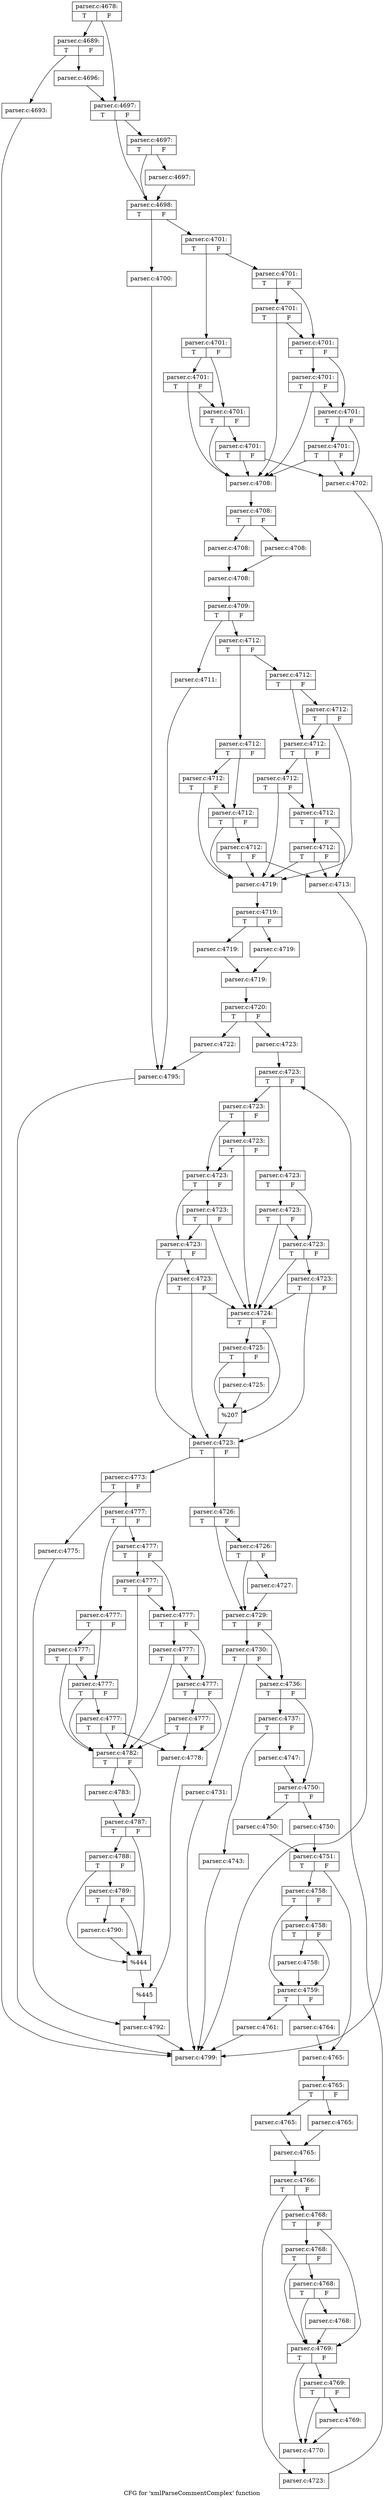 digraph "CFG for 'xmlParseCommentComplex' function" {
	label="CFG for 'xmlParseCommentComplex' function";

	Node0x55d73bc23610 [shape=record,label="{parser.c:4678:|{<s0>T|<s1>F}}"];
	Node0x55d73bc23610 -> Node0x55d73bc27960;
	Node0x55d73bc23610 -> Node0x55d73bc279b0;
	Node0x55d73bc27960 [shape=record,label="{parser.c:4689:|{<s0>T|<s1>F}}"];
	Node0x55d73bc27960 -> Node0x55d73bc282d0;
	Node0x55d73bc27960 -> Node0x55d73bc28320;
	Node0x55d73bc282d0 [shape=record,label="{parser.c:4693:}"];
	Node0x55d73bc282d0 -> Node0x55d73bc25050;
	Node0x55d73bc28320 [shape=record,label="{parser.c:4696:}"];
	Node0x55d73bc28320 -> Node0x55d73bc279b0;
	Node0x55d73bc279b0 [shape=record,label="{parser.c:4697:|{<s0>T|<s1>F}}"];
	Node0x55d73bc279b0 -> Node0x55d73bc289f0;
	Node0x55d73bc279b0 -> Node0x55d73bc289a0;
	Node0x55d73bc289f0 [shape=record,label="{parser.c:4697:|{<s0>T|<s1>F}}"];
	Node0x55d73bc289f0 -> Node0x55d73bc28950;
	Node0x55d73bc289f0 -> Node0x55d73bc289a0;
	Node0x55d73bc28950 [shape=record,label="{parser.c:4697:}"];
	Node0x55d73bc28950 -> Node0x55d73bc289a0;
	Node0x55d73bc289a0 [shape=record,label="{parser.c:4698:|{<s0>T|<s1>F}}"];
	Node0x55d73bc289a0 -> Node0x55d73bc297f0;
	Node0x55d73bc289a0 -> Node0x55d73bc29840;
	Node0x55d73bc297f0 [shape=record,label="{parser.c:4700:}"];
	Node0x55d73bc297f0 -> Node0x55d73bc2a330;
	Node0x55d73bc29840 [shape=record,label="{parser.c:4701:|{<s0>T|<s1>F}}"];
	Node0x55d73bc29840 -> Node0x55d73bc2a4f0;
	Node0x55d73bc29840 -> Node0x55d73bc2a540;
	Node0x55d73bc2a4f0 [shape=record,label="{parser.c:4701:|{<s0>T|<s1>F}}"];
	Node0x55d73bc2a4f0 -> Node0x55d73bc2a830;
	Node0x55d73bc2a4f0 -> Node0x55d73bc2a7e0;
	Node0x55d73bc2a830 [shape=record,label="{parser.c:4701:|{<s0>T|<s1>F}}"];
	Node0x55d73bc2a830 -> Node0x55d73bc2a4a0;
	Node0x55d73bc2a830 -> Node0x55d73bc2a7e0;
	Node0x55d73bc2a7e0 [shape=record,label="{parser.c:4701:|{<s0>T|<s1>F}}"];
	Node0x55d73bc2a7e0 -> Node0x55d73bc2a4a0;
	Node0x55d73bc2a7e0 -> Node0x55d73bc2a790;
	Node0x55d73bc2a790 [shape=record,label="{parser.c:4701:|{<s0>T|<s1>F}}"];
	Node0x55d73bc2a790 -> Node0x55d73bc2a4a0;
	Node0x55d73bc2a790 -> Node0x55d73bc2a450;
	Node0x55d73bc2a540 [shape=record,label="{parser.c:4701:|{<s0>T|<s1>F}}"];
	Node0x55d73bc2a540 -> Node0x55d73bc2aee0;
	Node0x55d73bc2a540 -> Node0x55d73bc2ae90;
	Node0x55d73bc2aee0 [shape=record,label="{parser.c:4701:|{<s0>T|<s1>F}}"];
	Node0x55d73bc2aee0 -> Node0x55d73bc2a4a0;
	Node0x55d73bc2aee0 -> Node0x55d73bc2ae90;
	Node0x55d73bc2ae90 [shape=record,label="{parser.c:4701:|{<s0>T|<s1>F}}"];
	Node0x55d73bc2ae90 -> Node0x55d73bc2b210;
	Node0x55d73bc2ae90 -> Node0x55d73bc2ae40;
	Node0x55d73bc2b210 [shape=record,label="{parser.c:4701:|{<s0>T|<s1>F}}"];
	Node0x55d73bc2b210 -> Node0x55d73bc2a4a0;
	Node0x55d73bc2b210 -> Node0x55d73bc2ae40;
	Node0x55d73bc2ae40 [shape=record,label="{parser.c:4701:|{<s0>T|<s1>F}}"];
	Node0x55d73bc2ae40 -> Node0x55d73bc2b540;
	Node0x55d73bc2ae40 -> Node0x55d73bc2a450;
	Node0x55d73bc2b540 [shape=record,label="{parser.c:4701:|{<s0>T|<s1>F}}"];
	Node0x55d73bc2b540 -> Node0x55d73bc2a4a0;
	Node0x55d73bc2b540 -> Node0x55d73bc2a450;
	Node0x55d73bc2a450 [shape=record,label="{parser.c:4702:}"];
	Node0x55d73bc2a450 -> Node0x55d73bc25050;
	Node0x55d73bc2a4a0 [shape=record,label="{parser.c:4708:}"];
	Node0x55d73bc2a4a0 -> Node0x55d73bc2c060;
	Node0x55d73bc2c060 [shape=record,label="{parser.c:4708:|{<s0>T|<s1>F}}"];
	Node0x55d73bc2c060 -> Node0x55d73bc2c300;
	Node0x55d73bc2c060 -> Node0x55d73bc2c3a0;
	Node0x55d73bc2c300 [shape=record,label="{parser.c:4708:}"];
	Node0x55d73bc2c300 -> Node0x55d73bc2c350;
	Node0x55d73bc2c3a0 [shape=record,label="{parser.c:4708:}"];
	Node0x55d73bc2c3a0 -> Node0x55d73bc2c350;
	Node0x55d73bc2c350 [shape=record,label="{parser.c:4708:}"];
	Node0x55d73bc2c350 -> Node0x55d73bc2bfc0;
	Node0x55d73bc2bfc0 [shape=record,label="{parser.c:4709:|{<s0>T|<s1>F}}"];
	Node0x55d73bc2bfc0 -> Node0x55d73bc2c010;
	Node0x55d73bc2bfc0 -> Node0x55d73bc2d900;
	Node0x55d73bc2c010 [shape=record,label="{parser.c:4711:}"];
	Node0x55d73bc2c010 -> Node0x55d73bc2a330;
	Node0x55d73bc2d900 [shape=record,label="{parser.c:4712:|{<s0>T|<s1>F}}"];
	Node0x55d73bc2d900 -> Node0x55d73bc2dd50;
	Node0x55d73bc2d900 -> Node0x55d73bc2dda0;
	Node0x55d73bc2dd50 [shape=record,label="{parser.c:4712:|{<s0>T|<s1>F}}"];
	Node0x55d73bc2dd50 -> Node0x55d73bc2e090;
	Node0x55d73bc2dd50 -> Node0x55d73bc2e040;
	Node0x55d73bc2e090 [shape=record,label="{parser.c:4712:|{<s0>T|<s1>F}}"];
	Node0x55d73bc2e090 -> Node0x55d73bc2dd00;
	Node0x55d73bc2e090 -> Node0x55d73bc2e040;
	Node0x55d73bc2e040 [shape=record,label="{parser.c:4712:|{<s0>T|<s1>F}}"];
	Node0x55d73bc2e040 -> Node0x55d73bc2dd00;
	Node0x55d73bc2e040 -> Node0x55d73bc2dff0;
	Node0x55d73bc2dff0 [shape=record,label="{parser.c:4712:|{<s0>T|<s1>F}}"];
	Node0x55d73bc2dff0 -> Node0x55d73bc2dd00;
	Node0x55d73bc2dff0 -> Node0x55d73bc2dcb0;
	Node0x55d73bc2dda0 [shape=record,label="{parser.c:4712:|{<s0>T|<s1>F}}"];
	Node0x55d73bc2dda0 -> Node0x55d73bc2e740;
	Node0x55d73bc2dda0 -> Node0x55d73bc2e6f0;
	Node0x55d73bc2e740 [shape=record,label="{parser.c:4712:|{<s0>T|<s1>F}}"];
	Node0x55d73bc2e740 -> Node0x55d73bc2dd00;
	Node0x55d73bc2e740 -> Node0x55d73bc2e6f0;
	Node0x55d73bc2e6f0 [shape=record,label="{parser.c:4712:|{<s0>T|<s1>F}}"];
	Node0x55d73bc2e6f0 -> Node0x55d73bc2ea70;
	Node0x55d73bc2e6f0 -> Node0x55d73bc2e6a0;
	Node0x55d73bc2ea70 [shape=record,label="{parser.c:4712:|{<s0>T|<s1>F}}"];
	Node0x55d73bc2ea70 -> Node0x55d73bc2dd00;
	Node0x55d73bc2ea70 -> Node0x55d73bc2e6a0;
	Node0x55d73bc2e6a0 [shape=record,label="{parser.c:4712:|{<s0>T|<s1>F}}"];
	Node0x55d73bc2e6a0 -> Node0x55d73bc2eda0;
	Node0x55d73bc2e6a0 -> Node0x55d73bc2dcb0;
	Node0x55d73bc2eda0 [shape=record,label="{parser.c:4712:|{<s0>T|<s1>F}}"];
	Node0x55d73bc2eda0 -> Node0x55d73bc2dd00;
	Node0x55d73bc2eda0 -> Node0x55d73bc2dcb0;
	Node0x55d73bc2dcb0 [shape=record,label="{parser.c:4713:}"];
	Node0x55d73bc2dcb0 -> Node0x55d73bc25050;
	Node0x55d73bc2dd00 [shape=record,label="{parser.c:4719:}"];
	Node0x55d73bc2dd00 -> Node0x55d73bc2f700;
	Node0x55d73bc2f700 [shape=record,label="{parser.c:4719:|{<s0>T|<s1>F}}"];
	Node0x55d73bc2f700 -> Node0x55d73bc2f9a0;
	Node0x55d73bc2f700 -> Node0x55d73bc2fa40;
	Node0x55d73bc2f9a0 [shape=record,label="{parser.c:4719:}"];
	Node0x55d73bc2f9a0 -> Node0x55d73bc2f9f0;
	Node0x55d73bc2fa40 [shape=record,label="{parser.c:4719:}"];
	Node0x55d73bc2fa40 -> Node0x55d73bc2f9f0;
	Node0x55d73bc2f9f0 [shape=record,label="{parser.c:4719:}"];
	Node0x55d73bc2f9f0 -> Node0x55d73bc2f660;
	Node0x55d73bc2f660 [shape=record,label="{parser.c:4720:|{<s0>T|<s1>F}}"];
	Node0x55d73bc2f660 -> Node0x55d73bc2f6b0;
	Node0x55d73bc2f660 -> Node0x55d73bc30fa0;
	Node0x55d73bc2f6b0 [shape=record,label="{parser.c:4722:}"];
	Node0x55d73bc2f6b0 -> Node0x55d73bc2a330;
	Node0x55d73bc30fa0 [shape=record,label="{parser.c:4723:}"];
	Node0x55d73bc30fa0 -> Node0x55d73bc312e0;
	Node0x55d73bc312e0 [shape=record,label="{parser.c:4723:|{<s0>T|<s1>F}}"];
	Node0x55d73bc312e0 -> Node0x55d73bc31620;
	Node0x55d73bc312e0 -> Node0x55d73bc31670;
	Node0x55d73bc31620 [shape=record,label="{parser.c:4723:|{<s0>T|<s1>F}}"];
	Node0x55d73bc31620 -> Node0x55d73bc318e0;
	Node0x55d73bc31620 -> Node0x55d73bc31890;
	Node0x55d73bc318e0 [shape=record,label="{parser.c:4723:|{<s0>T|<s1>F}}"];
	Node0x55d73bc318e0 -> Node0x55d73bc315d0;
	Node0x55d73bc318e0 -> Node0x55d73bc31890;
	Node0x55d73bc31890 [shape=record,label="{parser.c:4723:|{<s0>T|<s1>F}}"];
	Node0x55d73bc31890 -> Node0x55d73bc315d0;
	Node0x55d73bc31890 -> Node0x55d73bc31840;
	Node0x55d73bc31840 [shape=record,label="{parser.c:4723:|{<s0>T|<s1>F}}"];
	Node0x55d73bc31840 -> Node0x55d73bc315d0;
	Node0x55d73bc31840 -> Node0x55d73bc31580;
	Node0x55d73bc31670 [shape=record,label="{parser.c:4723:|{<s0>T|<s1>F}}"];
	Node0x55d73bc31670 -> Node0x55d73bc31f10;
	Node0x55d73bc31670 -> Node0x55d73bc31ec0;
	Node0x55d73bc31f10 [shape=record,label="{parser.c:4723:|{<s0>T|<s1>F}}"];
	Node0x55d73bc31f10 -> Node0x55d73bc315d0;
	Node0x55d73bc31f10 -> Node0x55d73bc31ec0;
	Node0x55d73bc31ec0 [shape=record,label="{parser.c:4723:|{<s0>T|<s1>F}}"];
	Node0x55d73bc31ec0 -> Node0x55d73bc32240;
	Node0x55d73bc31ec0 -> Node0x55d73bc31e70;
	Node0x55d73bc32240 [shape=record,label="{parser.c:4723:|{<s0>T|<s1>F}}"];
	Node0x55d73bc32240 -> Node0x55d73bc315d0;
	Node0x55d73bc32240 -> Node0x55d73bc31e70;
	Node0x55d73bc31e70 [shape=record,label="{parser.c:4723:|{<s0>T|<s1>F}}"];
	Node0x55d73bc31e70 -> Node0x55d73bc32570;
	Node0x55d73bc31e70 -> Node0x55d73bc31580;
	Node0x55d73bc32570 [shape=record,label="{parser.c:4723:|{<s0>T|<s1>F}}"];
	Node0x55d73bc32570 -> Node0x55d73bc315d0;
	Node0x55d73bc32570 -> Node0x55d73bc31580;
	Node0x55d73bc315d0 [shape=record,label="{parser.c:4724:|{<s0>T|<s1>F}}"];
	Node0x55d73bc315d0 -> Node0x55d73bc328a0;
	Node0x55d73bc315d0 -> Node0x55d73bc32a10;
	Node0x55d73bc32a10 [shape=record,label="{parser.c:4725:|{<s0>T|<s1>F}}"];
	Node0x55d73bc32a10 -> Node0x55d73bc328a0;
	Node0x55d73bc32a10 -> Node0x55d73bc329c0;
	Node0x55d73bc329c0 [shape=record,label="{parser.c:4725:}"];
	Node0x55d73bc329c0 -> Node0x55d73bc328a0;
	Node0x55d73bc328a0 [shape=record,label="{%207}"];
	Node0x55d73bc328a0 -> Node0x55d73bc31580;
	Node0x55d73bc31580 [shape=record,label="{parser.c:4723:|{<s0>T|<s1>F}}"];
	Node0x55d73bc31580 -> Node0x55d73bc32ef0;
	Node0x55d73bc31580 -> Node0x55d73bc31500;
	Node0x55d73bc32ef0 [shape=record,label="{parser.c:4726:|{<s0>T|<s1>F}}"];
	Node0x55d73bc32ef0 -> Node0x55d73bc33540;
	Node0x55d73bc32ef0 -> Node0x55d73bc334f0;
	Node0x55d73bc33540 [shape=record,label="{parser.c:4726:|{<s0>T|<s1>F}}"];
	Node0x55d73bc33540 -> Node0x55d73bc334a0;
	Node0x55d73bc33540 -> Node0x55d73bc334f0;
	Node0x55d73bc334a0 [shape=record,label="{parser.c:4727:}"];
	Node0x55d73bc334a0 -> Node0x55d73bc334f0;
	Node0x55d73bc334f0 [shape=record,label="{parser.c:4729:|{<s0>T|<s1>F}}"];
	Node0x55d73bc334f0 -> Node0x55d73bc33e10;
	Node0x55d73bc334f0 -> Node0x55d73bc33dc0;
	Node0x55d73bc33e10 [shape=record,label="{parser.c:4730:|{<s0>T|<s1>F}}"];
	Node0x55d73bc33e10 -> Node0x55d73bc33d70;
	Node0x55d73bc33e10 -> Node0x55d73bc33dc0;
	Node0x55d73bc33d70 [shape=record,label="{parser.c:4731:}"];
	Node0x55d73bc33d70 -> Node0x55d73bc25050;
	Node0x55d73bc33dc0 [shape=record,label="{parser.c:4736:|{<s0>T|<s1>F}}"];
	Node0x55d73bc33dc0 -> Node0x55d73bc34b00;
	Node0x55d73bc33dc0 -> Node0x55d73bc34b50;
	Node0x55d73bc34b00 [shape=record,label="{parser.c:4737:|{<s0>T|<s1>F}}"];
	Node0x55d73bc34b00 -> Node0x55d73bc35ad0;
	Node0x55d73bc34b00 -> Node0x55d73bc35b20;
	Node0x55d73bc35ad0 [shape=record,label="{parser.c:4743:}"];
	Node0x55d73bc35ad0 -> Node0x55d73bc25050;
	Node0x55d73bc35b20 [shape=record,label="{parser.c:4747:}"];
	Node0x55d73bc35b20 -> Node0x55d73bc34b50;
	Node0x55d73bc34b50 [shape=record,label="{parser.c:4750:|{<s0>T|<s1>F}}"];
	Node0x55d73bc34b50 -> Node0x55d73bc36680;
	Node0x55d73bc34b50 -> Node0x55d73bc36720;
	Node0x55d73bc36680 [shape=record,label="{parser.c:4750:}"];
	Node0x55d73bc36680 -> Node0x55d73bc366d0;
	Node0x55d73bc36720 [shape=record,label="{parser.c:4750:}"];
	Node0x55d73bc36720 -> Node0x55d73bc366d0;
	Node0x55d73bc366d0 [shape=record,label="{parser.c:4751:|{<s0>T|<s1>F}}"];
	Node0x55d73bc366d0 -> Node0x55d73bc37990;
	Node0x55d73bc366d0 -> Node0x55d73bc379e0;
	Node0x55d73bc37990 [shape=record,label="{parser.c:4758:|{<s0>T|<s1>F}}"];
	Node0x55d73bc37990 -> Node0x55d73bc37e50;
	Node0x55d73bc37990 -> Node0x55d73bc37e00;
	Node0x55d73bc37e50 [shape=record,label="{parser.c:4758:|{<s0>T|<s1>F}}"];
	Node0x55d73bc37e50 -> Node0x55d73bc37db0;
	Node0x55d73bc37e50 -> Node0x55d73bc37e00;
	Node0x55d73bc37db0 [shape=record,label="{parser.c:4758:}"];
	Node0x55d73bc37db0 -> Node0x55d73bc37e00;
	Node0x55d73bc37e00 [shape=record,label="{parser.c:4759:|{<s0>T|<s1>F}}"];
	Node0x55d73bc37e00 -> Node0x55d73bc38af0;
	Node0x55d73bc37e00 -> Node0x55d73bc38b40;
	Node0x55d73bc38af0 [shape=record,label="{parser.c:4761:}"];
	Node0x55d73bc38af0 -> Node0x55d73bc25050;
	Node0x55d73bc38b40 [shape=record,label="{parser.c:4764:}"];
	Node0x55d73bc38b40 -> Node0x55d73bc379e0;
	Node0x55d73bc379e0 [shape=record,label="{parser.c:4765:}"];
	Node0x55d73bc379e0 -> Node0x55d73bc393c0;
	Node0x55d73bc393c0 [shape=record,label="{parser.c:4765:|{<s0>T|<s1>F}}"];
	Node0x55d73bc393c0 -> Node0x55d73bc39660;
	Node0x55d73bc393c0 -> Node0x55d73bc39700;
	Node0x55d73bc39660 [shape=record,label="{parser.c:4765:}"];
	Node0x55d73bc39660 -> Node0x55d73bc396b0;
	Node0x55d73bc39700 [shape=record,label="{parser.c:4765:}"];
	Node0x55d73bc39700 -> Node0x55d73bc396b0;
	Node0x55d73bc396b0 [shape=record,label="{parser.c:4765:}"];
	Node0x55d73bc396b0 -> Node0x55d73bc39320;
	Node0x55d73bc39320 [shape=record,label="{parser.c:4766:|{<s0>T|<s1>F}}"];
	Node0x55d73bc39320 -> Node0x55d73bc39370;
	Node0x55d73bc39320 -> Node0x55d73bc3ac60;
	Node0x55d73bc39370 [shape=record,label="{parser.c:4768:|{<s0>T|<s1>F}}"];
	Node0x55d73bc39370 -> Node0x55d73bc3b110;
	Node0x55d73bc39370 -> Node0x55d73bc3b040;
	Node0x55d73bc3b110 [shape=record,label="{parser.c:4768:|{<s0>T|<s1>F}}"];
	Node0x55d73bc3b110 -> Node0x55d73bc3b090;
	Node0x55d73bc3b110 -> Node0x55d73bc3b040;
	Node0x55d73bc3b090 [shape=record,label="{parser.c:4768:|{<s0>T|<s1>F}}"];
	Node0x55d73bc3b090 -> Node0x55d73bc3aff0;
	Node0x55d73bc3b090 -> Node0x55d73bc3b040;
	Node0x55d73bc3aff0 [shape=record,label="{parser.c:4768:}"];
	Node0x55d73bc3aff0 -> Node0x55d73bc3b040;
	Node0x55d73bc3b040 [shape=record,label="{parser.c:4769:|{<s0>T|<s1>F}}"];
	Node0x55d73bc3b040 -> Node0x55d73bc3c3f0;
	Node0x55d73bc3b040 -> Node0x55d73bc3c3a0;
	Node0x55d73bc3c3f0 [shape=record,label="{parser.c:4769:|{<s0>T|<s1>F}}"];
	Node0x55d73bc3c3f0 -> Node0x55d73bc3c350;
	Node0x55d73bc3c3f0 -> Node0x55d73bc3c3a0;
	Node0x55d73bc3c350 [shape=record,label="{parser.c:4769:}"];
	Node0x55d73bc3c350 -> Node0x55d73bc3c3a0;
	Node0x55d73bc3c3a0 [shape=record,label="{parser.c:4770:}"];
	Node0x55d73bc3c3a0 -> Node0x55d73bc3ac60;
	Node0x55d73bc3ac60 [shape=record,label="{parser.c:4723:}"];
	Node0x55d73bc3ac60 -> Node0x55d73bc312e0;
	Node0x55d73bc31500 [shape=record,label="{parser.c:4773:|{<s0>T|<s1>F}}"];
	Node0x55d73bc31500 -> Node0x55d73bc3d600;
	Node0x55d73bc31500 -> Node0x55d73bc3d6a0;
	Node0x55d73bc3d600 [shape=record,label="{parser.c:4775:}"];
	Node0x55d73bc3d600 -> Node0x55d73bc3d650;
	Node0x55d73bc3d6a0 [shape=record,label="{parser.c:4777:|{<s0>T|<s1>F}}"];
	Node0x55d73bc3d6a0 -> Node0x55d73bc3dfe0;
	Node0x55d73bc3d6a0 -> Node0x55d73bc3e030;
	Node0x55d73bc3dfe0 [shape=record,label="{parser.c:4777:|{<s0>T|<s1>F}}"];
	Node0x55d73bc3dfe0 -> Node0x55d73bc3e320;
	Node0x55d73bc3dfe0 -> Node0x55d73bc3e2d0;
	Node0x55d73bc3e320 [shape=record,label="{parser.c:4777:|{<s0>T|<s1>F}}"];
	Node0x55d73bc3e320 -> Node0x55d73bc3df90;
	Node0x55d73bc3e320 -> Node0x55d73bc3e2d0;
	Node0x55d73bc3e2d0 [shape=record,label="{parser.c:4777:|{<s0>T|<s1>F}}"];
	Node0x55d73bc3e2d0 -> Node0x55d73bc3df90;
	Node0x55d73bc3e2d0 -> Node0x55d73bc3e280;
	Node0x55d73bc3e280 [shape=record,label="{parser.c:4777:|{<s0>T|<s1>F}}"];
	Node0x55d73bc3e280 -> Node0x55d73bc3df90;
	Node0x55d73bc3e280 -> Node0x55d73bc3def0;
	Node0x55d73bc3e030 [shape=record,label="{parser.c:4777:|{<s0>T|<s1>F}}"];
	Node0x55d73bc3e030 -> Node0x55d73bc3e9d0;
	Node0x55d73bc3e030 -> Node0x55d73bc3e980;
	Node0x55d73bc3e9d0 [shape=record,label="{parser.c:4777:|{<s0>T|<s1>F}}"];
	Node0x55d73bc3e9d0 -> Node0x55d73bc3df90;
	Node0x55d73bc3e9d0 -> Node0x55d73bc3e980;
	Node0x55d73bc3e980 [shape=record,label="{parser.c:4777:|{<s0>T|<s1>F}}"];
	Node0x55d73bc3e980 -> Node0x55d73bc3ed00;
	Node0x55d73bc3e980 -> Node0x55d73bc3e930;
	Node0x55d73bc3ed00 [shape=record,label="{parser.c:4777:|{<s0>T|<s1>F}}"];
	Node0x55d73bc3ed00 -> Node0x55d73bc3df90;
	Node0x55d73bc3ed00 -> Node0x55d73bc3e930;
	Node0x55d73bc3e930 [shape=record,label="{parser.c:4777:|{<s0>T|<s1>F}}"];
	Node0x55d73bc3e930 -> Node0x55d73bc3f030;
	Node0x55d73bc3e930 -> Node0x55d73bc3def0;
	Node0x55d73bc3f030 [shape=record,label="{parser.c:4777:|{<s0>T|<s1>F}}"];
	Node0x55d73bc3f030 -> Node0x55d73bc3df90;
	Node0x55d73bc3f030 -> Node0x55d73bc3def0;
	Node0x55d73bc3def0 [shape=record,label="{parser.c:4778:}"];
	Node0x55d73bc3def0 -> Node0x55d73bc3df40;
	Node0x55d73bc3df90 [shape=record,label="{parser.c:4782:|{<s0>T|<s1>F}}"];
	Node0x55d73bc3df90 -> Node0x55d73bc3f7c0;
	Node0x55d73bc3df90 -> Node0x55d73bc3f810;
	Node0x55d73bc3f7c0 [shape=record,label="{parser.c:4783:}"];
	Node0x55d73bc3f7c0 -> Node0x55d73bc3f810;
	Node0x55d73bc3f810 [shape=record,label="{parser.c:4787:|{<s0>T|<s1>F}}"];
	Node0x55d73bc3f810 -> Node0x55d73bc40500;
	Node0x55d73bc3f810 -> Node0x55d73bc40430;
	Node0x55d73bc40500 [shape=record,label="{parser.c:4788:|{<s0>T|<s1>F}}"];
	Node0x55d73bc40500 -> Node0x55d73bc40480;
	Node0x55d73bc40500 -> Node0x55d73bc40430;
	Node0x55d73bc40480 [shape=record,label="{parser.c:4789:|{<s0>T|<s1>F}}"];
	Node0x55d73bc40480 -> Node0x55d73bc40430;
	Node0x55d73bc40480 -> Node0x55d73bc403e0;
	Node0x55d73bc403e0 [shape=record,label="{parser.c:4790:}"];
	Node0x55d73bc403e0 -> Node0x55d73bc40430;
	Node0x55d73bc40430 [shape=record,label="{%444}"];
	Node0x55d73bc40430 -> Node0x55d73bc3df40;
	Node0x55d73bc3df40 [shape=record,label="{%445}"];
	Node0x55d73bc3df40 -> Node0x55d73bc3d650;
	Node0x55d73bc3d650 [shape=record,label="{parser.c:4792:}"];
	Node0x55d73bc3d650 -> Node0x55d73bc25050;
	Node0x55d73bc2a330 [shape=record,label="{parser.c:4795:}"];
	Node0x55d73bc2a330 -> Node0x55d73bc25050;
	Node0x55d73bc25050 [shape=record,label="{parser.c:4799:}"];
}

